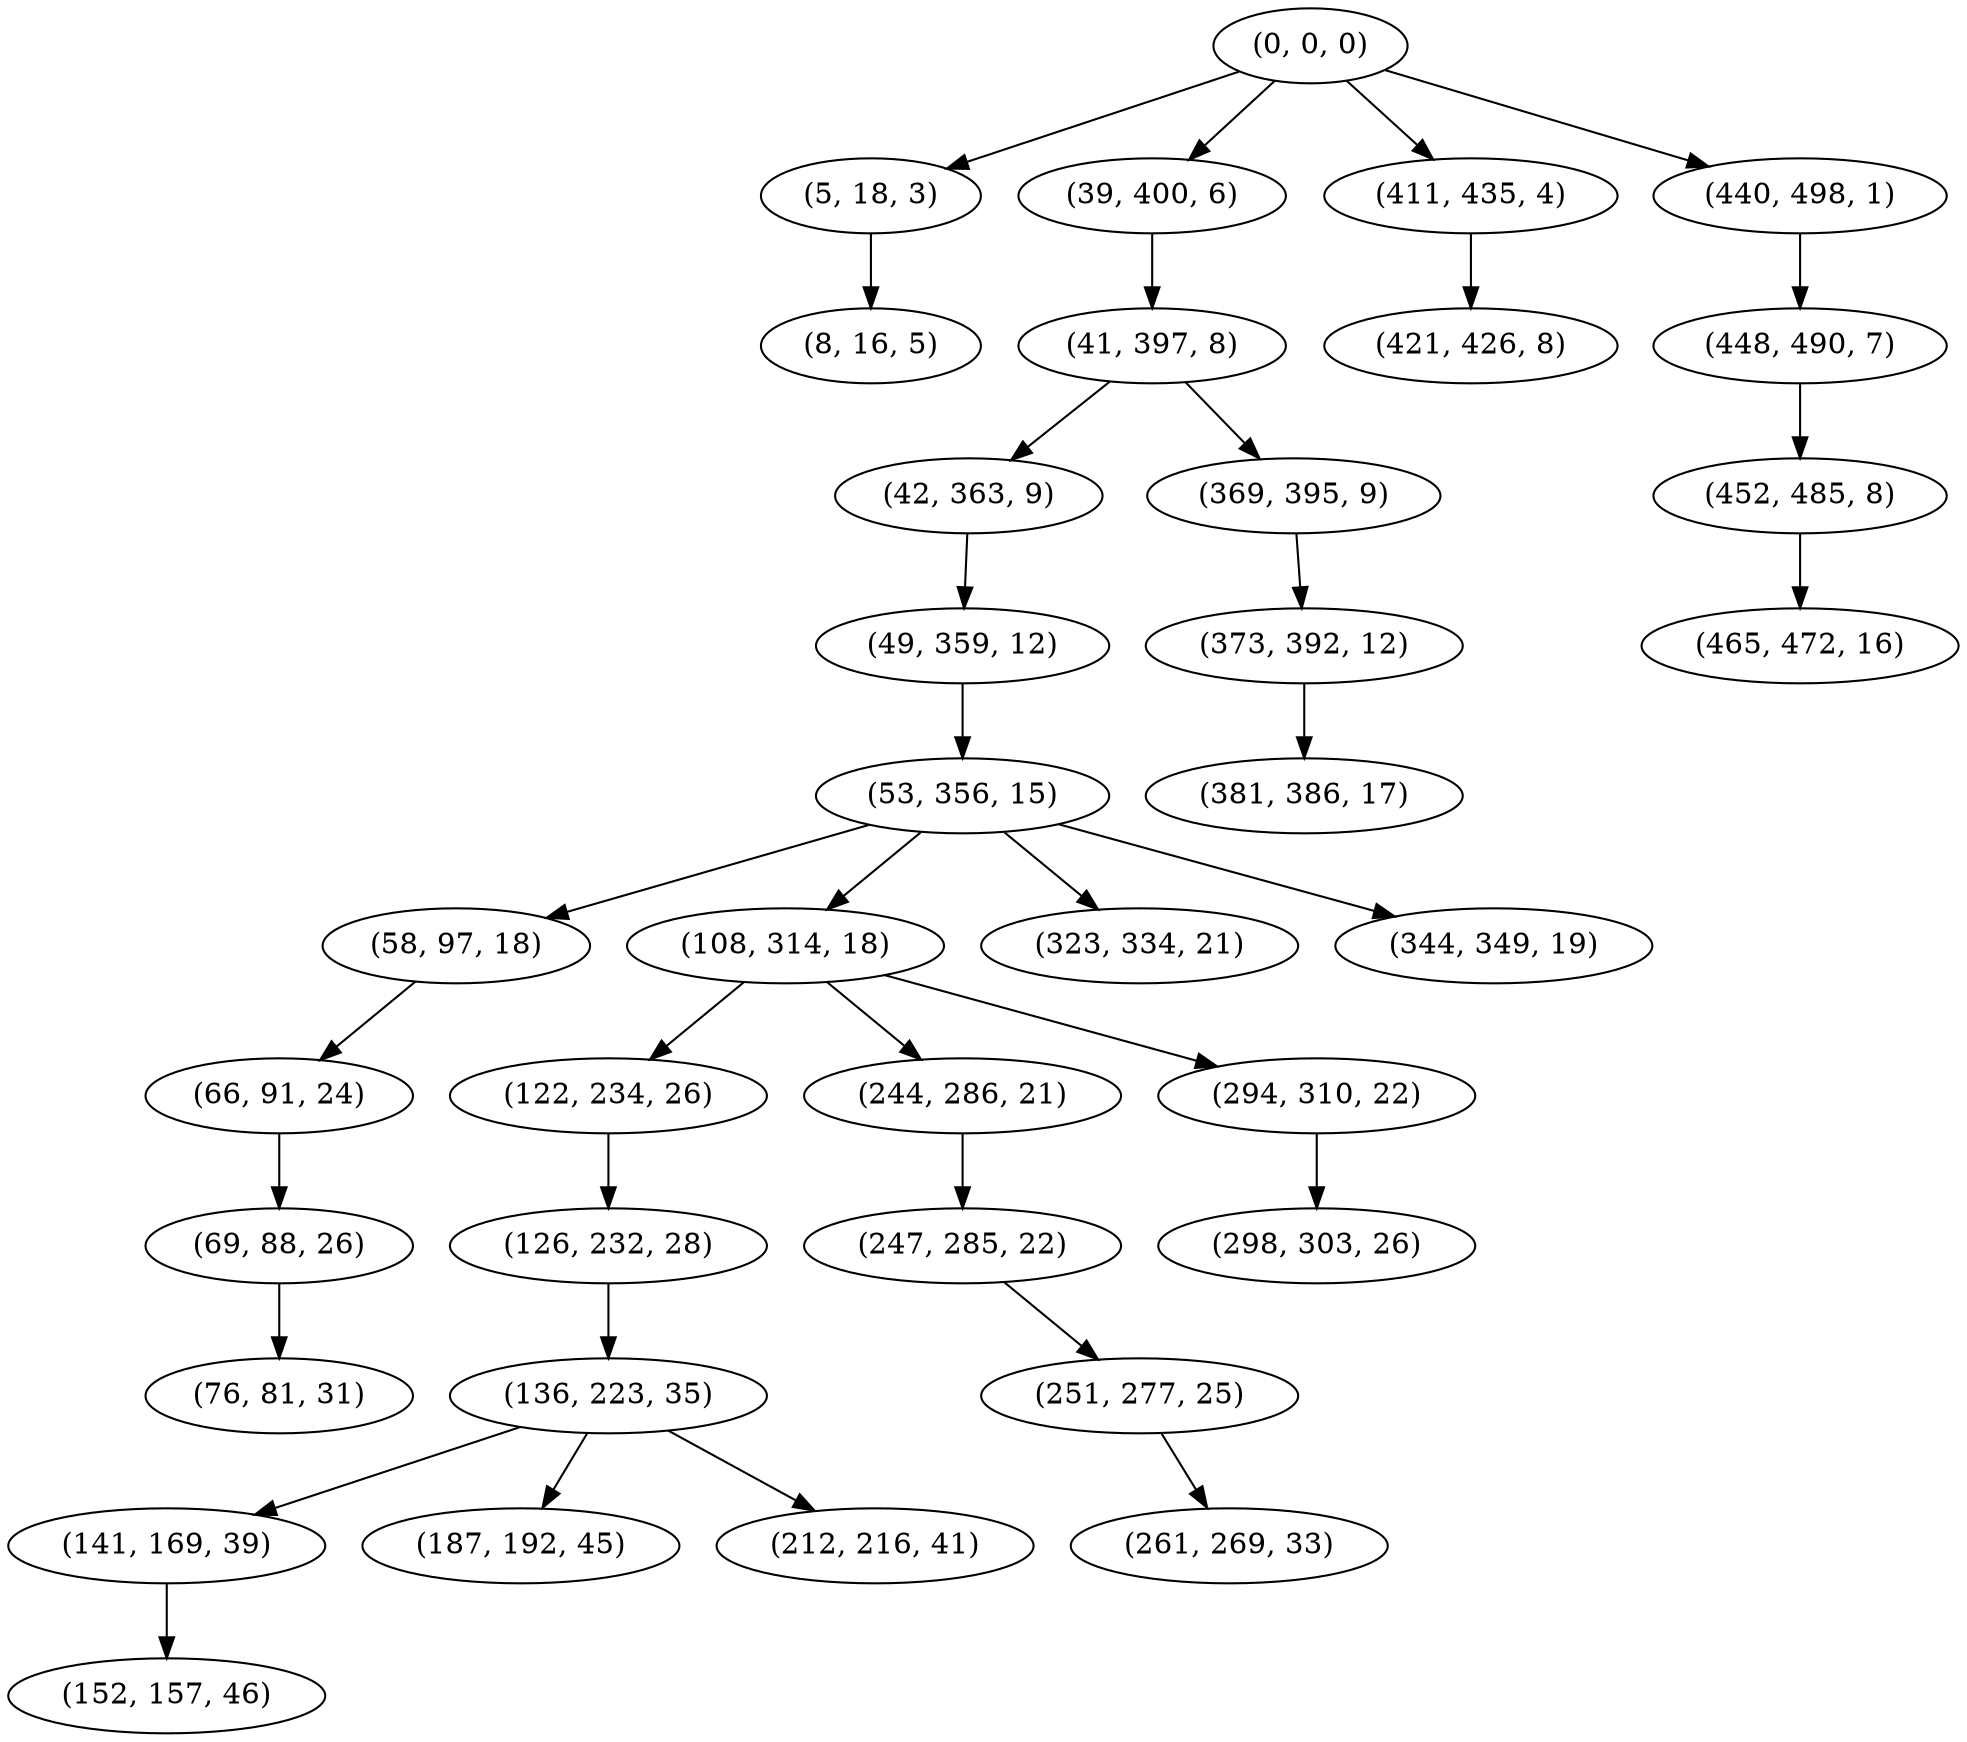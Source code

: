 digraph tree {
    "(0, 0, 0)";
    "(5, 18, 3)";
    "(8, 16, 5)";
    "(39, 400, 6)";
    "(41, 397, 8)";
    "(42, 363, 9)";
    "(49, 359, 12)";
    "(53, 356, 15)";
    "(58, 97, 18)";
    "(66, 91, 24)";
    "(69, 88, 26)";
    "(76, 81, 31)";
    "(108, 314, 18)";
    "(122, 234, 26)";
    "(126, 232, 28)";
    "(136, 223, 35)";
    "(141, 169, 39)";
    "(152, 157, 46)";
    "(187, 192, 45)";
    "(212, 216, 41)";
    "(244, 286, 21)";
    "(247, 285, 22)";
    "(251, 277, 25)";
    "(261, 269, 33)";
    "(294, 310, 22)";
    "(298, 303, 26)";
    "(323, 334, 21)";
    "(344, 349, 19)";
    "(369, 395, 9)";
    "(373, 392, 12)";
    "(381, 386, 17)";
    "(411, 435, 4)";
    "(421, 426, 8)";
    "(440, 498, 1)";
    "(448, 490, 7)";
    "(452, 485, 8)";
    "(465, 472, 16)";
    "(0, 0, 0)" -> "(5, 18, 3)";
    "(0, 0, 0)" -> "(39, 400, 6)";
    "(0, 0, 0)" -> "(411, 435, 4)";
    "(0, 0, 0)" -> "(440, 498, 1)";
    "(5, 18, 3)" -> "(8, 16, 5)";
    "(39, 400, 6)" -> "(41, 397, 8)";
    "(41, 397, 8)" -> "(42, 363, 9)";
    "(41, 397, 8)" -> "(369, 395, 9)";
    "(42, 363, 9)" -> "(49, 359, 12)";
    "(49, 359, 12)" -> "(53, 356, 15)";
    "(53, 356, 15)" -> "(58, 97, 18)";
    "(53, 356, 15)" -> "(108, 314, 18)";
    "(53, 356, 15)" -> "(323, 334, 21)";
    "(53, 356, 15)" -> "(344, 349, 19)";
    "(58, 97, 18)" -> "(66, 91, 24)";
    "(66, 91, 24)" -> "(69, 88, 26)";
    "(69, 88, 26)" -> "(76, 81, 31)";
    "(108, 314, 18)" -> "(122, 234, 26)";
    "(108, 314, 18)" -> "(244, 286, 21)";
    "(108, 314, 18)" -> "(294, 310, 22)";
    "(122, 234, 26)" -> "(126, 232, 28)";
    "(126, 232, 28)" -> "(136, 223, 35)";
    "(136, 223, 35)" -> "(141, 169, 39)";
    "(136, 223, 35)" -> "(187, 192, 45)";
    "(136, 223, 35)" -> "(212, 216, 41)";
    "(141, 169, 39)" -> "(152, 157, 46)";
    "(244, 286, 21)" -> "(247, 285, 22)";
    "(247, 285, 22)" -> "(251, 277, 25)";
    "(251, 277, 25)" -> "(261, 269, 33)";
    "(294, 310, 22)" -> "(298, 303, 26)";
    "(369, 395, 9)" -> "(373, 392, 12)";
    "(373, 392, 12)" -> "(381, 386, 17)";
    "(411, 435, 4)" -> "(421, 426, 8)";
    "(440, 498, 1)" -> "(448, 490, 7)";
    "(448, 490, 7)" -> "(452, 485, 8)";
    "(452, 485, 8)" -> "(465, 472, 16)";
}
